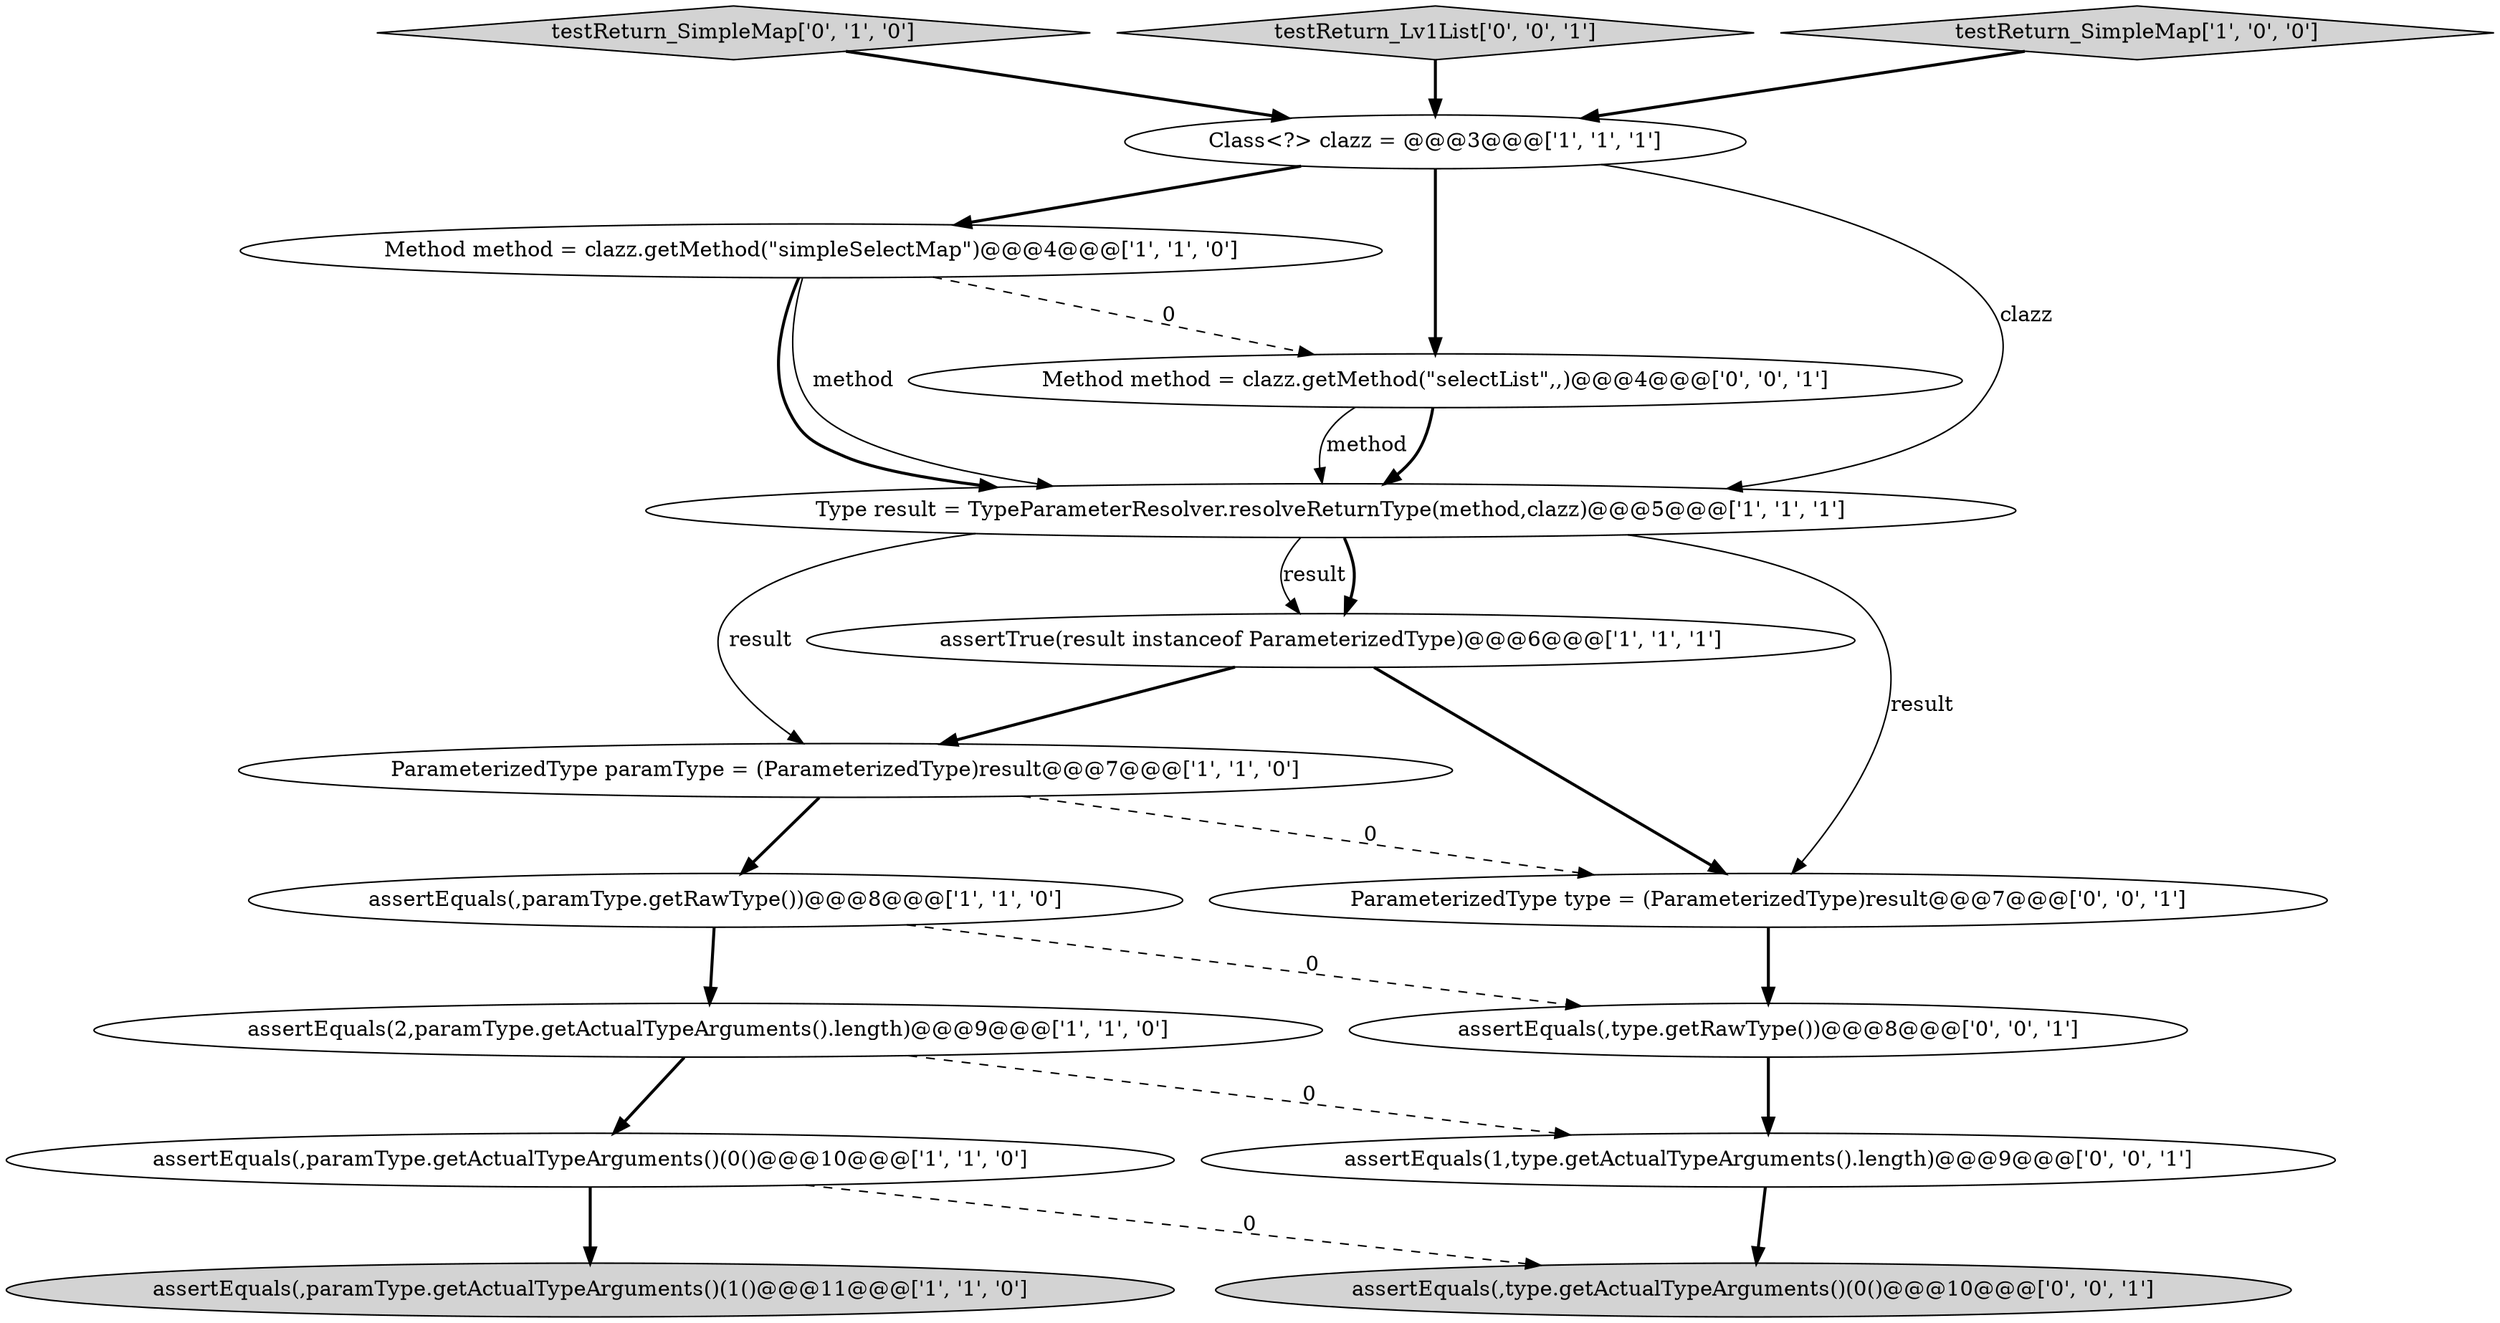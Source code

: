 digraph {
13 [style = filled, label = "assertEquals(,type.getRawType())@@@8@@@['0', '0', '1']", fillcolor = white, shape = ellipse image = "AAA0AAABBB3BBB"];
9 [style = filled, label = "Method method = clazz.getMethod(\"simpleSelectMap\")@@@4@@@['1', '1', '0']", fillcolor = white, shape = ellipse image = "AAA0AAABBB1BBB"];
4 [style = filled, label = "assertEquals(,paramType.getActualTypeArguments()(0()@@@10@@@['1', '1', '0']", fillcolor = white, shape = ellipse image = "AAA0AAABBB1BBB"];
1 [style = filled, label = "Class<?> clazz = @@@3@@@['1', '1', '1']", fillcolor = white, shape = ellipse image = "AAA0AAABBB1BBB"];
3 [style = filled, label = "assertTrue(result instanceof ParameterizedType)@@@6@@@['1', '1', '1']", fillcolor = white, shape = ellipse image = "AAA0AAABBB1BBB"];
2 [style = filled, label = "assertEquals(,paramType.getRawType())@@@8@@@['1', '1', '0']", fillcolor = white, shape = ellipse image = "AAA0AAABBB1BBB"];
15 [style = filled, label = "assertEquals(,type.getActualTypeArguments()(0()@@@10@@@['0', '0', '1']", fillcolor = lightgray, shape = ellipse image = "AAA0AAABBB3BBB"];
10 [style = filled, label = "testReturn_SimpleMap['0', '1', '0']", fillcolor = lightgray, shape = diamond image = "AAA0AAABBB2BBB"];
8 [style = filled, label = "assertEquals(2,paramType.getActualTypeArguments().length)@@@9@@@['1', '1', '0']", fillcolor = white, shape = ellipse image = "AAA0AAABBB1BBB"];
12 [style = filled, label = "testReturn_Lv1List['0', '0', '1']", fillcolor = lightgray, shape = diamond image = "AAA0AAABBB3BBB"];
5 [style = filled, label = "Type result = TypeParameterResolver.resolveReturnType(method,clazz)@@@5@@@['1', '1', '1']", fillcolor = white, shape = ellipse image = "AAA0AAABBB1BBB"];
6 [style = filled, label = "ParameterizedType paramType = (ParameterizedType)result@@@7@@@['1', '1', '0']", fillcolor = white, shape = ellipse image = "AAA0AAABBB1BBB"];
11 [style = filled, label = "assertEquals(1,type.getActualTypeArguments().length)@@@9@@@['0', '0', '1']", fillcolor = white, shape = ellipse image = "AAA0AAABBB3BBB"];
14 [style = filled, label = "ParameterizedType type = (ParameterizedType)result@@@7@@@['0', '0', '1']", fillcolor = white, shape = ellipse image = "AAA0AAABBB3BBB"];
0 [style = filled, label = "testReturn_SimpleMap['1', '0', '0']", fillcolor = lightgray, shape = diamond image = "AAA0AAABBB1BBB"];
16 [style = filled, label = "Method method = clazz.getMethod(\"selectList\",,)@@@4@@@['0', '0', '1']", fillcolor = white, shape = ellipse image = "AAA0AAABBB3BBB"];
7 [style = filled, label = "assertEquals(,paramType.getActualTypeArguments()(1()@@@11@@@['1', '1', '0']", fillcolor = lightgray, shape = ellipse image = "AAA0AAABBB1BBB"];
5->3 [style = bold, label=""];
9->16 [style = dashed, label="0"];
9->5 [style = solid, label="method"];
5->6 [style = solid, label="result"];
3->14 [style = bold, label=""];
3->6 [style = bold, label=""];
6->14 [style = dashed, label="0"];
12->1 [style = bold, label=""];
13->11 [style = bold, label=""];
4->7 [style = bold, label=""];
11->15 [style = bold, label=""];
1->9 [style = bold, label=""];
6->2 [style = bold, label=""];
5->3 [style = solid, label="result"];
1->16 [style = bold, label=""];
2->13 [style = dashed, label="0"];
0->1 [style = bold, label=""];
4->15 [style = dashed, label="0"];
5->14 [style = solid, label="result"];
9->5 [style = bold, label=""];
16->5 [style = bold, label=""];
1->5 [style = solid, label="clazz"];
8->4 [style = bold, label=""];
14->13 [style = bold, label=""];
8->11 [style = dashed, label="0"];
10->1 [style = bold, label=""];
16->5 [style = solid, label="method"];
2->8 [style = bold, label=""];
}
